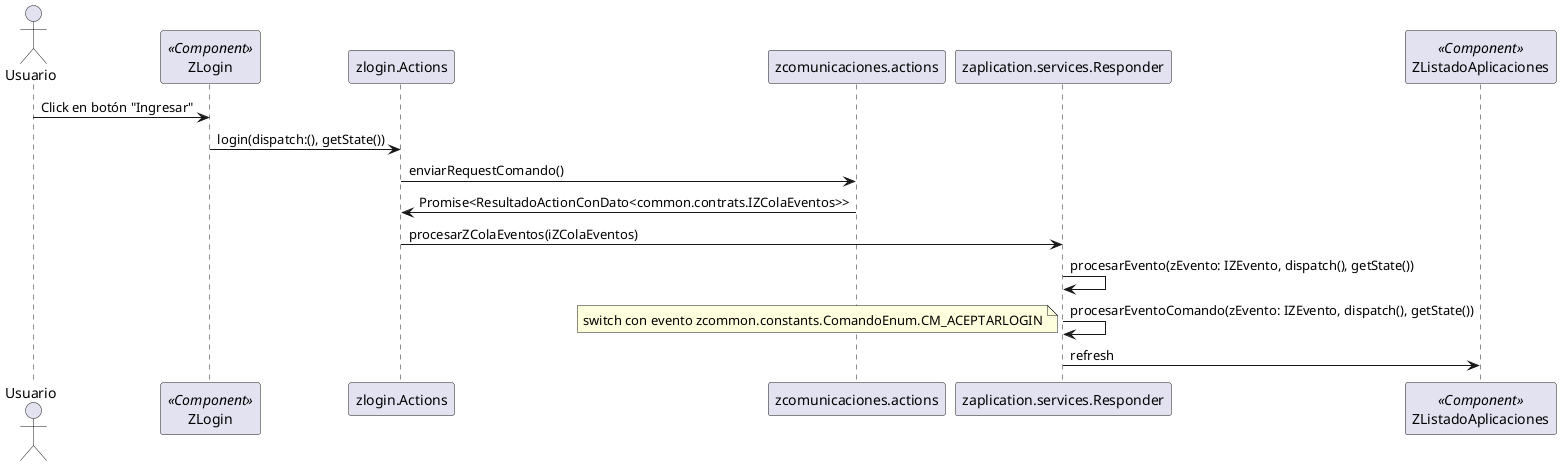 @startuml

actor Usuario
participant ZLogin <<Component>>

Usuario -> ZLogin: Click en botón "Ingresar"
ZLogin -> zlogin.Actions: login(dispatch:(), getState())
zlogin.Actions -> zcomunicaciones.actions: enviarRequestComando()
zcomunicaciones.actions -> zlogin.Actions: Promise<ResultadoActionConDato<common.contrats.IZColaEventos>>
zlogin.Actions -> zaplication.services.Responder:procesarZColaEventos(iZColaEventos)
zaplication.services.Responder -> zaplication.services.Responder: procesarEvento(zEvento: IZEvento, dispatch(), getState())
zaplication.services.Responder -> zaplication.services.Responder: procesarEventoComando(zEvento: IZEvento, dispatch(), getState())
note left: switch con evento zcommon.constants.ComandoEnum.CM_ACEPTARLOGIN
participant ZListadoAplicaciones <<Component>>
zaplication.services.Responder -> ZListadoAplicaciones: refresh

@enduml